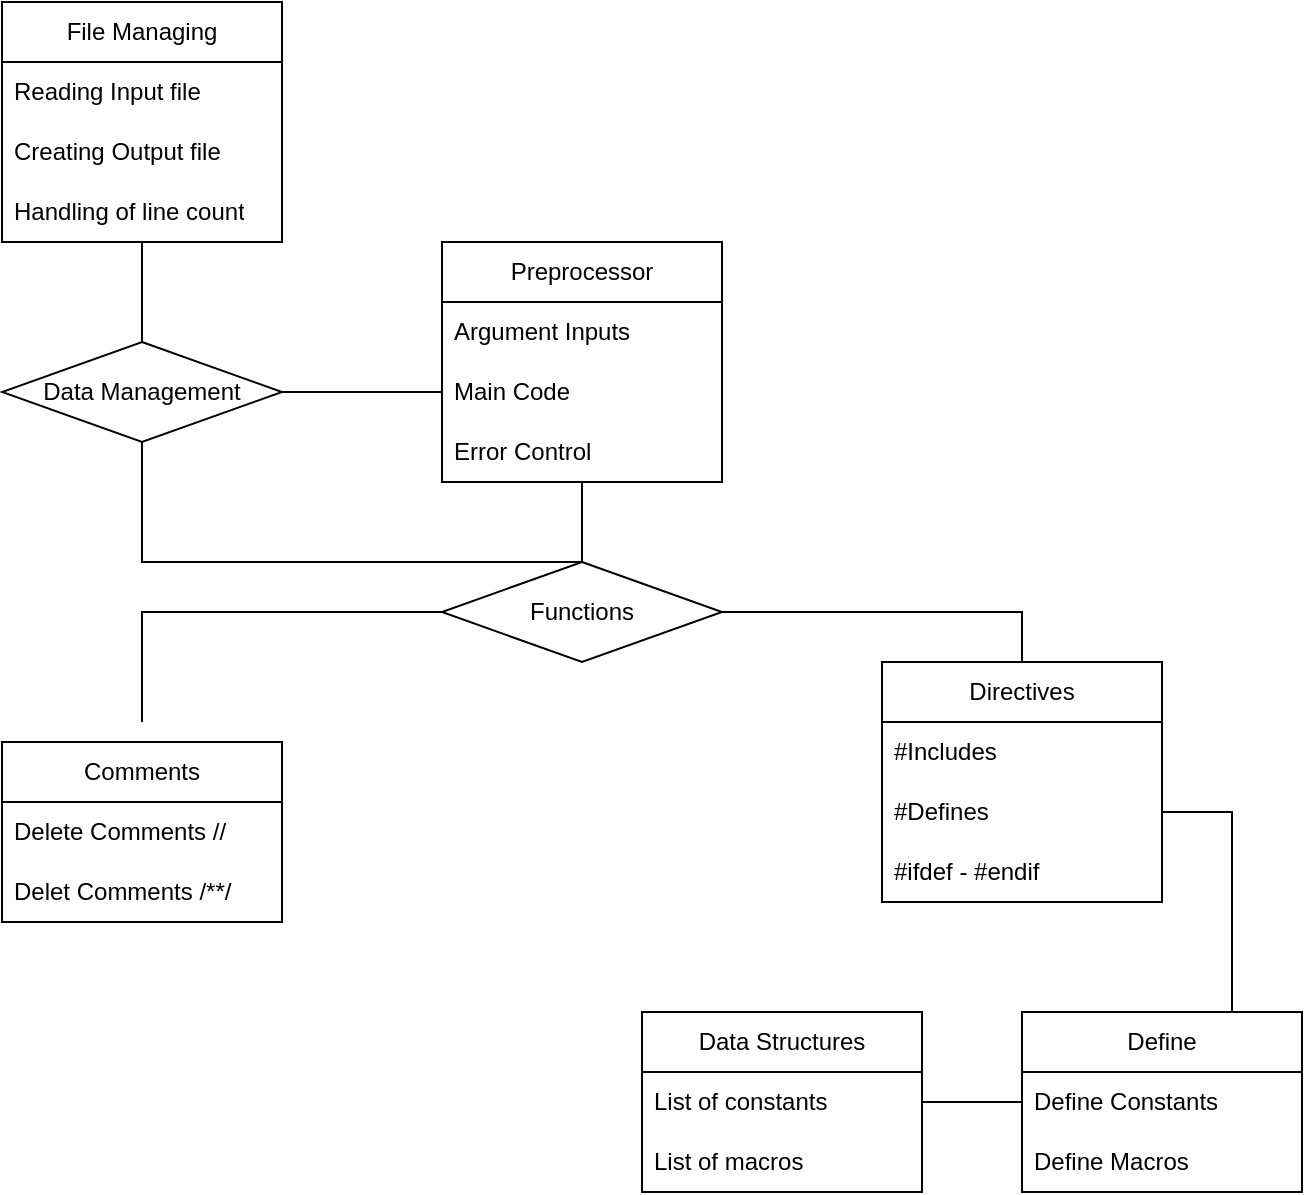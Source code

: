 <mxfile version="22.1.21" type="google" pages="2">
  <diagram name="Página-1" id="EF7ci88_uS3eJRBJmu37">
    <mxGraphModel grid="1" page="1" gridSize="10" guides="1" tooltips="1" connect="1" arrows="1" fold="1" pageScale="1" pageWidth="827" pageHeight="1169" math="0" shadow="0">
      <root>
        <mxCell id="0" />
        <mxCell id="1" parent="0" />
        <mxCell id="-0CoQpIQsaPNiQiykyYk-1" value="Preprocessor" style="swimlane;fontStyle=0;childLayout=stackLayout;horizontal=1;startSize=30;horizontalStack=0;resizeParent=1;resizeParentMax=0;resizeLast=0;collapsible=1;marginBottom=0;whiteSpace=wrap;html=1;" vertex="1" parent="1">
          <mxGeometry x="340" y="200" width="140" height="120" as="geometry" />
        </mxCell>
        <mxCell id="-0CoQpIQsaPNiQiykyYk-2" value="Argument Inputs" style="text;strokeColor=none;fillColor=none;align=left;verticalAlign=middle;spacingLeft=4;spacingRight=4;overflow=hidden;points=[[0,0.5],[1,0.5]];portConstraint=eastwest;rotatable=0;whiteSpace=wrap;html=1;" vertex="1" parent="-0CoQpIQsaPNiQiykyYk-1">
          <mxGeometry y="30" width="140" height="30" as="geometry" />
        </mxCell>
        <mxCell id="-0CoQpIQsaPNiQiykyYk-3" value="Main Code" style="text;strokeColor=none;fillColor=none;align=left;verticalAlign=middle;spacingLeft=4;spacingRight=4;overflow=hidden;points=[[0,0.5],[1,0.5]];portConstraint=eastwest;rotatable=0;whiteSpace=wrap;html=1;" vertex="1" parent="-0CoQpIQsaPNiQiykyYk-1">
          <mxGeometry y="60" width="140" height="30" as="geometry" />
        </mxCell>
        <mxCell id="-0CoQpIQsaPNiQiykyYk-4" value="Error Control" style="text;strokeColor=none;fillColor=none;align=left;verticalAlign=middle;spacingLeft=4;spacingRight=4;overflow=hidden;points=[[0,0.5],[1,0.5]];portConstraint=eastwest;rotatable=0;whiteSpace=wrap;html=1;" vertex="1" parent="-0CoQpIQsaPNiQiykyYk-1">
          <mxGeometry y="90" width="140" height="30" as="geometry" />
        </mxCell>
        <mxCell id="umTZUxEclimgX44DnaLx-1" value="Define" style="swimlane;fontStyle=0;childLayout=stackLayout;horizontal=1;startSize=30;horizontalStack=0;resizeParent=1;resizeParentMax=0;resizeLast=0;collapsible=1;marginBottom=0;whiteSpace=wrap;html=1;" vertex="1" parent="1">
          <mxGeometry x="630" y="585" width="140" height="90" as="geometry" />
        </mxCell>
        <mxCell id="umTZUxEclimgX44DnaLx-2" value="Define Constants&lt;span style=&quot;white-space: pre;&quot;&gt;&#x9;&lt;/span&gt;" style="text;strokeColor=none;fillColor=none;align=left;verticalAlign=middle;spacingLeft=4;spacingRight=4;overflow=hidden;points=[[0,0.5],[1,0.5]];portConstraint=eastwest;rotatable=0;whiteSpace=wrap;html=1;" vertex="1" parent="umTZUxEclimgX44DnaLx-1">
          <mxGeometry y="30" width="140" height="30" as="geometry" />
        </mxCell>
        <mxCell id="umTZUxEclimgX44DnaLx-3" value="Define Macros" style="text;strokeColor=none;fillColor=none;align=left;verticalAlign=middle;spacingLeft=4;spacingRight=4;overflow=hidden;points=[[0,0.5],[1,0.5]];portConstraint=eastwest;rotatable=0;whiteSpace=wrap;html=1;" vertex="1" parent="umTZUxEclimgX44DnaLx-1">
          <mxGeometry y="60" width="140" height="30" as="geometry" />
        </mxCell>
        <mxCell id="umTZUxEclimgX44DnaLx-5" value="Comments" style="swimlane;fontStyle=0;childLayout=stackLayout;horizontal=1;startSize=30;horizontalStack=0;resizeParent=1;resizeParentMax=0;resizeLast=0;collapsible=1;marginBottom=0;whiteSpace=wrap;html=1;" vertex="1" parent="1">
          <mxGeometry x="120" y="450" width="140" height="90" as="geometry" />
        </mxCell>
        <mxCell id="umTZUxEclimgX44DnaLx-6" value="Delete Comments //" style="text;strokeColor=none;fillColor=none;align=left;verticalAlign=middle;spacingLeft=4;spacingRight=4;overflow=hidden;points=[[0,0.5],[1,0.5]];portConstraint=eastwest;rotatable=0;whiteSpace=wrap;html=1;" vertex="1" parent="umTZUxEclimgX44DnaLx-5">
          <mxGeometry y="30" width="140" height="30" as="geometry" />
        </mxCell>
        <mxCell id="umTZUxEclimgX44DnaLx-7" value="Delet Comments /**/" style="text;strokeColor=none;fillColor=none;align=left;verticalAlign=middle;spacingLeft=4;spacingRight=4;overflow=hidden;points=[[0,0.5],[1,0.5]];portConstraint=eastwest;rotatable=0;whiteSpace=wrap;html=1;" vertex="1" parent="umTZUxEclimgX44DnaLx-5">
          <mxGeometry y="60" width="140" height="30" as="geometry" />
        </mxCell>
        <mxCell id="umTZUxEclimgX44DnaLx-9" value="File Managing" style="swimlane;fontStyle=0;childLayout=stackLayout;horizontal=1;startSize=30;horizontalStack=0;resizeParent=1;resizeParentMax=0;resizeLast=0;collapsible=1;marginBottom=0;whiteSpace=wrap;html=1;" vertex="1" parent="1">
          <mxGeometry x="120" y="80" width="140" height="120" as="geometry" />
        </mxCell>
        <mxCell id="umTZUxEclimgX44DnaLx-10" value="Reading Input file" style="text;strokeColor=none;fillColor=none;align=left;verticalAlign=middle;spacingLeft=4;spacingRight=4;overflow=hidden;points=[[0,0.5],[1,0.5]];portConstraint=eastwest;rotatable=0;whiteSpace=wrap;html=1;" vertex="1" parent="umTZUxEclimgX44DnaLx-9">
          <mxGeometry y="30" width="140" height="30" as="geometry" />
        </mxCell>
        <mxCell id="umTZUxEclimgX44DnaLx-11" value="Creating Output file" style="text;strokeColor=none;fillColor=none;align=left;verticalAlign=middle;spacingLeft=4;spacingRight=4;overflow=hidden;points=[[0,0.5],[1,0.5]];portConstraint=eastwest;rotatable=0;whiteSpace=wrap;html=1;" vertex="1" parent="umTZUxEclimgX44DnaLx-9">
          <mxGeometry y="60" width="140" height="30" as="geometry" />
        </mxCell>
        <mxCell id="UE5QepCjhBFB-uT50HbB-2" value="Handling of line count" style="text;strokeColor=none;fillColor=none;align=left;verticalAlign=middle;spacingLeft=4;spacingRight=4;overflow=hidden;points=[[0,0.5],[1,0.5]];portConstraint=eastwest;rotatable=0;whiteSpace=wrap;html=1;" vertex="1" parent="umTZUxEclimgX44DnaLx-9">
          <mxGeometry y="90" width="140" height="30" as="geometry" />
        </mxCell>
        <mxCell id="umTZUxEclimgX44DnaLx-13" value="Directives" style="swimlane;fontStyle=0;childLayout=stackLayout;horizontal=1;startSize=30;horizontalStack=0;resizeParent=1;resizeParentMax=0;resizeLast=0;collapsible=1;marginBottom=0;whiteSpace=wrap;html=1;" vertex="1" parent="1">
          <mxGeometry x="560" y="410" width="140" height="120" as="geometry" />
        </mxCell>
        <mxCell id="umTZUxEclimgX44DnaLx-14" value="#Includes" style="text;strokeColor=none;fillColor=none;align=left;verticalAlign=middle;spacingLeft=4;spacingRight=4;overflow=hidden;points=[[0,0.5],[1,0.5]];portConstraint=eastwest;rotatable=0;whiteSpace=wrap;html=1;" vertex="1" parent="umTZUxEclimgX44DnaLx-13">
          <mxGeometry y="30" width="140" height="30" as="geometry" />
        </mxCell>
        <mxCell id="umTZUxEclimgX44DnaLx-15" value="#Defines" style="text;strokeColor=none;fillColor=none;align=left;verticalAlign=middle;spacingLeft=4;spacingRight=4;overflow=hidden;points=[[0,0.5],[1,0.5]];portConstraint=eastwest;rotatable=0;whiteSpace=wrap;html=1;" vertex="1" parent="umTZUxEclimgX44DnaLx-13">
          <mxGeometry y="60" width="140" height="30" as="geometry" />
        </mxCell>
        <mxCell id="umTZUxEclimgX44DnaLx-16" value="#ifdef - #endif" style="text;strokeColor=none;fillColor=none;align=left;verticalAlign=middle;spacingLeft=4;spacingRight=4;overflow=hidden;points=[[0,0.5],[1,0.5]];portConstraint=eastwest;rotatable=0;whiteSpace=wrap;html=1;" vertex="1" parent="umTZUxEclimgX44DnaLx-13">
          <mxGeometry y="90" width="140" height="30" as="geometry" />
        </mxCell>
        <mxCell id="umTZUxEclimgX44DnaLx-17" value="Data Structures" style="swimlane;fontStyle=0;childLayout=stackLayout;horizontal=1;startSize=30;horizontalStack=0;resizeParent=1;resizeParentMax=0;resizeLast=0;collapsible=1;marginBottom=0;whiteSpace=wrap;html=1;" vertex="1" parent="1">
          <mxGeometry x="440" y="585" width="140" height="90" as="geometry" />
        </mxCell>
        <mxCell id="umTZUxEclimgX44DnaLx-18" value="List of constants" style="text;strokeColor=none;fillColor=none;align=left;verticalAlign=middle;spacingLeft=4;spacingRight=4;overflow=hidden;points=[[0,0.5],[1,0.5]];portConstraint=eastwest;rotatable=0;whiteSpace=wrap;html=1;" vertex="1" parent="umTZUxEclimgX44DnaLx-17">
          <mxGeometry y="30" width="140" height="30" as="geometry" />
        </mxCell>
        <mxCell id="umTZUxEclimgX44DnaLx-19" value="List of macros" style="text;strokeColor=none;fillColor=none;align=left;verticalAlign=middle;spacingLeft=4;spacingRight=4;overflow=hidden;points=[[0,0.5],[1,0.5]];portConstraint=eastwest;rotatable=0;whiteSpace=wrap;html=1;" vertex="1" parent="umTZUxEclimgX44DnaLx-17">
          <mxGeometry y="60" width="140" height="30" as="geometry" />
        </mxCell>
        <mxCell id="umTZUxEclimgX44DnaLx-21" value="" style="endArrow=none;html=1;rounded=0;exitX=1;exitY=0.5;exitDx=0;exitDy=0;entryX=0;entryY=0.5;entryDx=0;entryDy=0;" edge="1" parent="1" source="umTZUxEclimgX44DnaLx-18" target="umTZUxEclimgX44DnaLx-2">
          <mxGeometry width="50" height="50" relative="1" as="geometry">
            <mxPoint x="400" y="620" as="sourcePoint" />
            <mxPoint x="450" y="570" as="targetPoint" />
          </mxGeometry>
        </mxCell>
        <mxCell id="umTZUxEclimgX44DnaLx-22" value="" style="endArrow=none;html=1;rounded=0;exitX=1;exitY=0.5;exitDx=0;exitDy=0;entryX=0.75;entryY=0;entryDx=0;entryDy=0;" edge="1" parent="1" source="umTZUxEclimgX44DnaLx-15" target="umTZUxEclimgX44DnaLx-1">
          <mxGeometry width="50" height="50" relative="1" as="geometry">
            <mxPoint x="510" y="500" as="sourcePoint" />
            <mxPoint x="540" y="505" as="targetPoint" />
            <Array as="points">
              <mxPoint x="735" y="485" />
            </Array>
          </mxGeometry>
        </mxCell>
        <mxCell id="umTZUxEclimgX44DnaLx-23" value="Functions" style="rhombus;whiteSpace=wrap;html=1;" vertex="1" parent="1">
          <mxGeometry x="340" y="360" width="140" height="50" as="geometry" />
        </mxCell>
        <mxCell id="umTZUxEclimgX44DnaLx-24" value="" style="endArrow=none;html=1;rounded=0;exitX=0.5;exitY=0;exitDx=0;exitDy=0;entryX=1;entryY=0.5;entryDx=0;entryDy=0;" edge="1" parent="1" source="umTZUxEclimgX44DnaLx-13" target="umTZUxEclimgX44DnaLx-23">
          <mxGeometry width="50" height="50" relative="1" as="geometry">
            <mxPoint x="390" y="430" as="sourcePoint" />
            <mxPoint x="440" y="380" as="targetPoint" />
            <Array as="points">
              <mxPoint x="630" y="385" />
            </Array>
          </mxGeometry>
        </mxCell>
        <mxCell id="umTZUxEclimgX44DnaLx-26" style="edgeStyle=orthogonalEdgeStyle;rounded=0;orthogonalLoop=1;jettySize=auto;html=1;exitX=0.5;exitY=0;exitDx=0;exitDy=0;entryX=0.5;entryY=1;entryDx=0;entryDy=0;entryPerimeter=0;endArrow=none;endFill=0;" edge="1" parent="1" source="umTZUxEclimgX44DnaLx-23" target="-0CoQpIQsaPNiQiykyYk-4">
          <mxGeometry relative="1" as="geometry" />
        </mxCell>
        <mxCell id="umTZUxEclimgX44DnaLx-30" style="edgeStyle=orthogonalEdgeStyle;rounded=0;orthogonalLoop=1;jettySize=auto;html=1;exitX=0;exitY=0.5;exitDx=0;exitDy=0;endArrow=none;endFill=0;" edge="1" parent="1" source="umTZUxEclimgX44DnaLx-23">
          <mxGeometry relative="1" as="geometry">
            <Array as="points">
              <mxPoint x="190" y="385" />
            </Array>
            <mxPoint x="190" y="440" as="targetPoint" />
          </mxGeometry>
        </mxCell>
        <mxCell id="umTZUxEclimgX44DnaLx-32" style="edgeStyle=orthogonalEdgeStyle;rounded=0;orthogonalLoop=1;jettySize=auto;html=1;exitX=1;exitY=0.5;exitDx=0;exitDy=0;endArrow=none;endFill=0;" edge="1" parent="1" source="umTZUxEclimgX44DnaLx-28" target="-0CoQpIQsaPNiQiykyYk-3">
          <mxGeometry relative="1" as="geometry" />
        </mxCell>
        <mxCell id="umTZUxEclimgX44DnaLx-33" style="edgeStyle=orthogonalEdgeStyle;rounded=0;orthogonalLoop=1;jettySize=auto;html=1;exitX=0.5;exitY=0;exitDx=0;exitDy=0;entryX=0.5;entryY=1;entryDx=0;entryDy=0;endArrow=none;endFill=0;" edge="1" parent="1" source="umTZUxEclimgX44DnaLx-28" target="umTZUxEclimgX44DnaLx-9">
          <mxGeometry relative="1" as="geometry" />
        </mxCell>
        <mxCell id="UE5QepCjhBFB-uT50HbB-3" style="edgeStyle=orthogonalEdgeStyle;rounded=0;orthogonalLoop=1;jettySize=auto;html=1;entryX=0.5;entryY=0;entryDx=0;entryDy=0;endArrow=none;endFill=0;" edge="1" parent="1" source="umTZUxEclimgX44DnaLx-28" target="umTZUxEclimgX44DnaLx-23">
          <mxGeometry relative="1" as="geometry">
            <Array as="points">
              <mxPoint x="190" y="360" />
            </Array>
          </mxGeometry>
        </mxCell>
        <mxCell id="umTZUxEclimgX44DnaLx-28" value="Data Management" style="rhombus;whiteSpace=wrap;html=1;" vertex="1" parent="1">
          <mxGeometry x="120" y="250" width="140" height="50" as="geometry" />
        </mxCell>
      </root>
    </mxGraphModel>
  </diagram>
  <diagram id="-DOxfcggR5-jfjMfWHw3" name="Página-2">
    <mxGraphModel grid="1" page="1" gridSize="10" guides="1" tooltips="1" connect="1" arrows="1" fold="1" pageScale="1" pageWidth="827" pageHeight="1169" math="0" shadow="0">
      <root>
        <mxCell id="0" />
        <mxCell id="1" parent="0" />
        <mxCell id="QmqgT3tJMHxtwQXsF8cD-7" style="edgeStyle=orthogonalEdgeStyle;rounded=0;orthogonalLoop=1;jettySize=auto;html=1;exitX=0;exitY=0.5;exitDx=0;exitDy=0;entryX=0.5;entryY=0;entryDx=0;entryDy=0;" edge="1" parent="1" source="QmqgT3tJMHxtwQXsF8cD-1" target="QmqgT3tJMHxtwQXsF8cD-6">
          <mxGeometry relative="1" as="geometry">
            <Array as="points">
              <mxPoint x="300" y="170" />
              <mxPoint x="300" y="230" />
              <mxPoint x="220" y="230" />
            </Array>
          </mxGeometry>
        </mxCell>
        <mxCell id="QmqgT3tJMHxtwQXsF8cD-19" style="edgeStyle=orthogonalEdgeStyle;rounded=0;orthogonalLoop=1;jettySize=auto;html=1;exitX=1;exitY=0.5;exitDx=0;exitDy=0;entryX=0.5;entryY=0;entryDx=0;entryDy=0;" edge="1" parent="1" source="QmqgT3tJMHxtwQXsF8cD-1" target="QmqgT3tJMHxtwQXsF8cD-18">
          <mxGeometry relative="1" as="geometry">
            <Array as="points">
              <mxPoint x="560" y="170" />
              <mxPoint x="560" y="240" />
              <mxPoint x="710" y="240" />
            </Array>
          </mxGeometry>
        </mxCell>
        <mxCell id="QmqgT3tJMHxtwQXsF8cD-1" value="Main Code" style="rounded=0;whiteSpace=wrap;html=1;" vertex="1" parent="1">
          <mxGeometry x="360" y="140" width="120" height="60" as="geometry" />
        </mxCell>
        <mxCell id="QmqgT3tJMHxtwQXsF8cD-20" style="edgeStyle=orthogonalEdgeStyle;rounded=0;orthogonalLoop=1;jettySize=auto;html=1;exitX=0.5;exitY=1;exitDx=0;exitDy=0;entryX=0.5;entryY=0;entryDx=0;entryDy=0;" edge="1" parent="1" source="QmqgT3tJMHxtwQXsF8cD-3" target="QmqgT3tJMHxtwQXsF8cD-13">
          <mxGeometry relative="1" as="geometry" />
        </mxCell>
        <mxCell id="QmqgT3tJMHxtwQXsF8cD-21" style="edgeStyle=orthogonalEdgeStyle;rounded=0;orthogonalLoop=1;jettySize=auto;html=1;exitX=0.5;exitY=1;exitDx=0;exitDy=0;entryX=0.5;entryY=0;entryDx=0;entryDy=0;" edge="1" parent="1" source="QmqgT3tJMHxtwQXsF8cD-3" target="QmqgT3tJMHxtwQXsF8cD-14">
          <mxGeometry relative="1" as="geometry" />
        </mxCell>
        <mxCell id="QmqgT3tJMHxtwQXsF8cD-22" style="edgeStyle=orthogonalEdgeStyle;rounded=0;orthogonalLoop=1;jettySize=auto;html=1;exitX=0.5;exitY=1;exitDx=0;exitDy=0;entryX=0.5;entryY=0;entryDx=0;entryDy=0;" edge="1" parent="1" source="QmqgT3tJMHxtwQXsF8cD-3" target="QmqgT3tJMHxtwQXsF8cD-16">
          <mxGeometry relative="1" as="geometry" />
        </mxCell>
        <mxCell id="QmqgT3tJMHxtwQXsF8cD-23" style="edgeStyle=orthogonalEdgeStyle;rounded=0;orthogonalLoop=1;jettySize=auto;html=1;exitX=0.5;exitY=1;exitDx=0;exitDy=0;entryX=0.5;entryY=0;entryDx=0;entryDy=0;" edge="1" parent="1" source="QmqgT3tJMHxtwQXsF8cD-3" target="QmqgT3tJMHxtwQXsF8cD-17">
          <mxGeometry relative="1" as="geometry" />
        </mxCell>
        <mxCell id="QmqgT3tJMHxtwQXsF8cD-3" value="Argument Reading" style="rounded=0;whiteSpace=wrap;html=1;" vertex="1" parent="1">
          <mxGeometry x="280" y="340" width="120" height="60" as="geometry" />
        </mxCell>
        <mxCell id="QmqgT3tJMHxtwQXsF8cD-8" style="edgeStyle=orthogonalEdgeStyle;rounded=0;orthogonalLoop=1;jettySize=auto;html=1;exitX=0.5;exitY=1;exitDx=0;exitDy=0;entryX=0.5;entryY=0;entryDx=0;entryDy=0;" edge="1" parent="1" source="QmqgT3tJMHxtwQXsF8cD-6" target="QmqgT3tJMHxtwQXsF8cD-3">
          <mxGeometry relative="1" as="geometry" />
        </mxCell>
        <mxCell id="QmqgT3tJMHxtwQXsF8cD-6" value="Arguments" style="shape=rhombus;perimeter=rhombusPerimeter;whiteSpace=wrap;html=1;align=center;" vertex="1" parent="1">
          <mxGeometry x="175" y="250" width="90" height="50" as="geometry" />
        </mxCell>
        <mxCell id="QmqgT3tJMHxtwQXsF8cD-28" style="edgeStyle=orthogonalEdgeStyle;rounded=0;orthogonalLoop=1;jettySize=auto;html=1;exitX=0.5;exitY=1;exitDx=0;exitDy=0;entryX=0.5;entryY=0;entryDx=0;entryDy=0;" edge="1" parent="1" source="QmqgT3tJMHxtwQXsF8cD-13" target="QmqgT3tJMHxtwQXsF8cD-24">
          <mxGeometry relative="1" as="geometry" />
        </mxCell>
        <mxCell id="QmqgT3tJMHxtwQXsF8cD-13" value="-c" style="rounded=0;whiteSpace=wrap;html=1;" vertex="1" parent="1">
          <mxGeometry x="70" y="440" width="120" height="60" as="geometry" />
        </mxCell>
        <mxCell id="QmqgT3tJMHxtwQXsF8cD-64" style="edgeStyle=orthogonalEdgeStyle;rounded=0;orthogonalLoop=1;jettySize=auto;html=1;exitX=0.5;exitY=1;exitDx=0;exitDy=0;entryX=0.5;entryY=0;entryDx=0;entryDy=0;" edge="1" parent="1" source="QmqgT3tJMHxtwQXsF8cD-14" target="QmqgT3tJMHxtwQXsF8cD-33">
          <mxGeometry relative="1" as="geometry" />
        </mxCell>
        <mxCell id="QmqgT3tJMHxtwQXsF8cD-14" value="-d" style="rounded=0;whiteSpace=wrap;html=1;" vertex="1" parent="1">
          <mxGeometry x="210" y="440" width="120" height="60" as="geometry" />
        </mxCell>
        <mxCell id="QmqgT3tJMHxtwQXsF8cD-67" style="edgeStyle=orthogonalEdgeStyle;rounded=0;orthogonalLoop=1;jettySize=auto;html=1;exitX=0.5;exitY=1;exitDx=0;exitDy=0;entryX=0.5;entryY=0;entryDx=0;entryDy=0;curved=0;strokeColor=default;startArrow=none;startFill=0;jumpStyle=arc;" edge="1" parent="1" source="QmqgT3tJMHxtwQXsF8cD-16" target="QmqgT3tJMHxtwQXsF8cD-24">
          <mxGeometry relative="1" as="geometry">
            <Array as="points">
              <mxPoint x="414" y="560" />
              <mxPoint x="130" y="560" />
            </Array>
          </mxGeometry>
        </mxCell>
        <mxCell id="QmqgT3tJMHxtwQXsF8cD-68" style="edgeStyle=orthogonalEdgeStyle;rounded=0;orthogonalLoop=1;jettySize=auto;html=1;exitX=0.5;exitY=1;exitDx=0;exitDy=0;entryX=0.5;entryY=0;entryDx=0;entryDy=0;" edge="1" parent="1" source="QmqgT3tJMHxtwQXsF8cD-16" target="QmqgT3tJMHxtwQXsF8cD-33">
          <mxGeometry relative="1" as="geometry" />
        </mxCell>
        <mxCell id="QmqgT3tJMHxtwQXsF8cD-16" value="-all" style="rounded=0;whiteSpace=wrap;html=1;" vertex="1" parent="1">
          <mxGeometry x="354" y="440" width="120" height="60" as="geometry" />
        </mxCell>
        <mxCell id="QmqgT3tJMHxtwQXsF8cD-73" style="edgeStyle=orthogonalEdgeStyle;rounded=0;orthogonalLoop=1;jettySize=auto;html=1;exitX=0.5;exitY=1;exitDx=0;exitDy=0;entryX=0.5;entryY=0;entryDx=0;entryDy=0;" edge="1" parent="1" source="QmqgT3tJMHxtwQXsF8cD-17" target="QmqgT3tJMHxtwQXsF8cD-69">
          <mxGeometry relative="1" as="geometry" />
        </mxCell>
        <mxCell id="QmqgT3tJMHxtwQXsF8cD-17" value="-help" style="rounded=0;whiteSpace=wrap;html=1;" vertex="1" parent="1">
          <mxGeometry x="490" y="440" width="120" height="60" as="geometry" />
        </mxCell>
        <mxCell id="QmqgT3tJMHxtwQXsF8cD-75" style="edgeStyle=orthogonalEdgeStyle;rounded=0;orthogonalLoop=1;jettySize=auto;html=1;exitX=0.5;exitY=1;exitDx=0;exitDy=0;entryX=0.75;entryY=0;entryDx=0;entryDy=0;jumpStyle=arc;" edge="1" parent="1" source="QmqgT3tJMHxtwQXsF8cD-18" target="QmqgT3tJMHxtwQXsF8cD-33">
          <mxGeometry relative="1" as="geometry">
            <Array as="points">
              <mxPoint x="710" y="640" />
              <mxPoint x="370" y="640" />
            </Array>
          </mxGeometry>
        </mxCell>
        <mxCell id="QmqgT3tJMHxtwQXsF8cD-76" style="edgeStyle=orthogonalEdgeStyle;rounded=0;orthogonalLoop=1;jettySize=auto;html=1;exitX=0.5;exitY=1;exitDx=0;exitDy=0;entryX=0.75;entryY=0;entryDx=0;entryDy=0;jumpStyle=arc;" edge="1" parent="1" source="QmqgT3tJMHxtwQXsF8cD-18" target="QmqgT3tJMHxtwQXsF8cD-24">
          <mxGeometry relative="1" as="geometry" />
        </mxCell>
        <mxCell id="QmqgT3tJMHxtwQXsF8cD-18" value="File Loader" style="rounded=0;whiteSpace=wrap;html=1;" vertex="1" parent="1">
          <mxGeometry x="650" y="530" width="120" height="60" as="geometry" />
        </mxCell>
        <mxCell id="QmqgT3tJMHxtwQXsF8cD-24" value="Delete Comments F." style="swimlane;fontStyle=0;childLayout=stackLayout;horizontal=1;startSize=26;horizontalStack=0;resizeParent=1;resizeParentMax=0;resizeLast=0;collapsible=1;marginBottom=0;align=center;fontSize=14;" vertex="1" parent="1">
          <mxGeometry x="50" y="690" width="160" height="160" as="geometry" />
        </mxCell>
        <mxCell id="QmqgT3tJMHxtwQXsF8cD-25" value="Param: File pointer" style="text;strokeColor=none;fillColor=none;spacingLeft=4;spacingRight=4;overflow=hidden;rotatable=0;points=[[0,0.5],[1,0.5]];portConstraint=eastwest;fontSize=12;whiteSpace=wrap;html=1;" vertex="1" parent="QmqgT3tJMHxtwQXsF8cD-24">
          <mxGeometry y="26" width="160" height="30" as="geometry" />
        </mxCell>
        <mxCell id="QmqgT3tJMHxtwQXsF8cD-26" value="Main: deletes all coments from the text" style="text;strokeColor=none;fillColor=none;spacingLeft=4;spacingRight=4;overflow=hidden;rotatable=0;points=[[0,0.5],[1,0.5]];portConstraint=eastwest;fontSize=12;whiteSpace=wrap;html=1;" vertex="1" parent="QmqgT3tJMHxtwQXsF8cD-24">
          <mxGeometry y="56" width="160" height="44" as="geometry" />
        </mxCell>
        <mxCell id="QmqgT3tJMHxtwQXsF8cD-27" value="Output: 0 if no file was found, 1 if file was found and comments deleted" style="text;strokeColor=none;fillColor=none;spacingLeft=4;spacingRight=4;overflow=hidden;rotatable=0;points=[[0,0.5],[1,0.5]];portConstraint=eastwest;fontSize=12;whiteSpace=wrap;html=1;" vertex="1" parent="QmqgT3tJMHxtwQXsF8cD-24">
          <mxGeometry y="100" width="160" height="60" as="geometry" />
        </mxCell>
        <mxCell id="QmqgT3tJMHxtwQXsF8cD-33" value="Define Directives F." style="swimlane;fontStyle=0;childLayout=stackLayout;horizontal=1;startSize=26;horizontalStack=0;resizeParent=1;resizeParentMax=0;resizeLast=0;collapsible=1;marginBottom=0;align=center;fontSize=14;" vertex="1" parent="1">
          <mxGeometry x="250" y="680" width="160" height="170" as="geometry" />
        </mxCell>
        <mxCell id="QmqgT3tJMHxtwQXsF8cD-34" value="Param: File pointer" style="text;strokeColor=none;fillColor=none;spacingLeft=4;spacingRight=4;overflow=hidden;rotatable=0;points=[[0,0.5],[1,0.5]];portConstraint=eastwest;fontSize=12;whiteSpace=wrap;html=1;" vertex="1" parent="QmqgT3tJMHxtwQXsF8cD-33">
          <mxGeometry y="26" width="160" height="30" as="geometry" />
        </mxCell>
        <mxCell id="QmqgT3tJMHxtwQXsF8cD-35" value="Main: substitutes all defined directives by their functionality" style="text;strokeColor=none;fillColor=none;spacingLeft=4;spacingRight=4;overflow=hidden;rotatable=0;points=[[0,0.5],[1,0.5]];portConstraint=eastwest;fontSize=12;whiteSpace=wrap;html=1;" vertex="1" parent="QmqgT3tJMHxtwQXsF8cD-33">
          <mxGeometry y="56" width="160" height="54" as="geometry" />
        </mxCell>
        <mxCell id="QmqgT3tJMHxtwQXsF8cD-36" value="Output: 0 if no file was found, 1 if file was found and directives were defined" style="text;strokeColor=none;fillColor=none;spacingLeft=4;spacingRight=4;overflow=hidden;rotatable=0;points=[[0,0.5],[1,0.5]];portConstraint=eastwest;fontSize=12;whiteSpace=wrap;html=1;" vertex="1" parent="QmqgT3tJMHxtwQXsF8cD-33">
          <mxGeometry y="110" width="160" height="60" as="geometry" />
        </mxCell>
        <mxCell id="QmqgT3tJMHxtwQXsF8cD-69" value="Print User&#39;s Man. F." style="swimlane;fontStyle=0;childLayout=stackLayout;horizontal=1;startSize=26;horizontalStack=0;resizeParent=1;resizeParentMax=0;resizeLast=0;collapsible=1;marginBottom=0;align=center;fontSize=14;" vertex="1" parent="1">
          <mxGeometry x="440" y="705" width="160" height="130" as="geometry" />
        </mxCell>
        <mxCell id="QmqgT3tJMHxtwQXsF8cD-70" value="Param: void" style="text;strokeColor=none;fillColor=none;spacingLeft=4;spacingRight=4;overflow=hidden;rotatable=0;points=[[0,0.5],[1,0.5]];portConstraint=eastwest;fontSize=12;whiteSpace=wrap;html=1;" vertex="1" parent="QmqgT3tJMHxtwQXsF8cD-69">
          <mxGeometry y="26" width="160" height="30" as="geometry" />
        </mxCell>
        <mxCell id="QmqgT3tJMHxtwQXsF8cD-71" value="Main: Prints the user&#39;s manual by stdout" style="text;strokeColor=none;fillColor=none;spacingLeft=4;spacingRight=4;overflow=hidden;rotatable=0;points=[[0,0.5],[1,0.5]];portConstraint=eastwest;fontSize=12;whiteSpace=wrap;html=1;" vertex="1" parent="QmqgT3tJMHxtwQXsF8cD-69">
          <mxGeometry y="56" width="160" height="44" as="geometry" />
        </mxCell>
        <mxCell id="QmqgT3tJMHxtwQXsF8cD-72" value="Output: void" style="text;strokeColor=none;fillColor=none;spacingLeft=4;spacingRight=4;overflow=hidden;rotatable=0;points=[[0,0.5],[1,0.5]];portConstraint=eastwest;fontSize=12;whiteSpace=wrap;html=1;" vertex="1" parent="QmqgT3tJMHxtwQXsF8cD-69">
          <mxGeometry y="100" width="160" height="30" as="geometry" />
        </mxCell>
        <mxCell id="QmqgT3tJMHxtwQXsF8cD-90" style="edgeStyle=orthogonalEdgeStyle;rounded=0;orthogonalLoop=1;jettySize=auto;html=1;exitX=0.5;exitY=1;exitDx=0;exitDy=0;" edge="1" parent="1" source="QmqgT3tJMHxtwQXsF8cD-77">
          <mxGeometry relative="1" as="geometry">
            <mxPoint x="370" y="1040" as="targetPoint" />
          </mxGeometry>
        </mxCell>
        <mxCell id="QmqgT3tJMHxtwQXsF8cD-77" value="Define Constants" style="rounded=0;whiteSpace=wrap;html=1;" vertex="1" parent="1">
          <mxGeometry x="110" y="920" width="120" height="60" as="geometry" />
        </mxCell>
        <mxCell id="QmqgT3tJMHxtwQXsF8cD-89" style="edgeStyle=orthogonalEdgeStyle;rounded=0;orthogonalLoop=1;jettySize=auto;html=1;exitX=0.5;exitY=1;exitDx=0;exitDy=0;entryX=0.5;entryY=0;entryDx=0;entryDy=0;" edge="1" parent="1" source="QmqgT3tJMHxtwQXsF8cD-78" target="QmqgT3tJMHxtwQXsF8cD-86">
          <mxGeometry relative="1" as="geometry" />
        </mxCell>
        <mxCell id="QmqgT3tJMHxtwQXsF8cD-78" value="Define Macros" style="rounded=0;whiteSpace=wrap;html=1;" vertex="1" parent="1">
          <mxGeometry x="240" y="920" width="120" height="60" as="geometry" />
        </mxCell>
        <mxCell id="QmqgT3tJMHxtwQXsF8cD-87" style="edgeStyle=orthogonalEdgeStyle;rounded=0;orthogonalLoop=1;jettySize=auto;html=1;exitX=0.5;exitY=1;exitDx=0;exitDy=0;entryX=0.5;entryY=0;entryDx=0;entryDy=0;" edge="1" parent="1" source="QmqgT3tJMHxtwQXsF8cD-79" target="QmqgT3tJMHxtwQXsF8cD-86">
          <mxGeometry relative="1" as="geometry" />
        </mxCell>
        <mxCell id="QmqgT3tJMHxtwQXsF8cD-79" value="Include F." style="rounded=0;whiteSpace=wrap;html=1;" vertex="1" parent="1">
          <mxGeometry x="370" y="920" width="120" height="60" as="geometry" />
        </mxCell>
        <mxCell id="QmqgT3tJMHxtwQXsF8cD-88" style="edgeStyle=orthogonalEdgeStyle;rounded=0;orthogonalLoop=1;jettySize=auto;html=1;exitX=0.5;exitY=1;exitDx=0;exitDy=0;" edge="1" parent="1" source="QmqgT3tJMHxtwQXsF8cD-80">
          <mxGeometry relative="1" as="geometry">
            <mxPoint x="370" y="1040" as="targetPoint" />
          </mxGeometry>
        </mxCell>
        <mxCell id="QmqgT3tJMHxtwQXsF8cD-80" value="IfDef - endIf" style="rounded=0;whiteSpace=wrap;html=1;" vertex="1" parent="1">
          <mxGeometry x="500" y="920" width="120" height="60" as="geometry" />
        </mxCell>
        <mxCell id="QmqgT3tJMHxtwQXsF8cD-81" style="edgeStyle=orthogonalEdgeStyle;rounded=0;orthogonalLoop=1;jettySize=auto;html=1;exitX=0.5;exitY=1.017;exitDx=0;exitDy=0;entryX=0.5;entryY=0;entryDx=0;entryDy=0;exitPerimeter=0;" edge="1" parent="1" source="QmqgT3tJMHxtwQXsF8cD-36" target="QmqgT3tJMHxtwQXsF8cD-78">
          <mxGeometry relative="1" as="geometry" />
        </mxCell>
        <mxCell id="QmqgT3tJMHxtwQXsF8cD-83" style="edgeStyle=orthogonalEdgeStyle;rounded=0;orthogonalLoop=1;jettySize=auto;html=1;" edge="1" parent="1">
          <mxGeometry relative="1" as="geometry">
            <mxPoint x="330" y="862" as="sourcePoint" />
            <mxPoint x="169.5" y="920" as="targetPoint" />
          </mxGeometry>
        </mxCell>
        <mxCell id="QmqgT3tJMHxtwQXsF8cD-84" style="edgeStyle=orthogonalEdgeStyle;rounded=0;orthogonalLoop=1;jettySize=auto;html=1;" edge="1" parent="1">
          <mxGeometry relative="1" as="geometry">
            <mxPoint x="330" y="863" as="sourcePoint" />
            <mxPoint x="430" y="920" as="targetPoint" />
          </mxGeometry>
        </mxCell>
        <mxCell id="QmqgT3tJMHxtwQXsF8cD-85" style="edgeStyle=orthogonalEdgeStyle;rounded=0;orthogonalLoop=1;jettySize=auto;html=1;" edge="1" parent="1">
          <mxGeometry relative="1" as="geometry">
            <mxPoint x="430" y="864" as="sourcePoint" />
            <mxPoint x="560" y="920" as="targetPoint" />
          </mxGeometry>
        </mxCell>
        <mxCell id="QmqgT3tJMHxtwQXsF8cD-86" value="Edits the New FIle Preprocessed" style="rounded=0;whiteSpace=wrap;html=1;" vertex="1" parent="1">
          <mxGeometry x="310" y="1040" width="120" height="60" as="geometry" />
        </mxCell>
        <mxCell id="QmqgT3tJMHxtwQXsF8cD-91" style="edgeStyle=orthogonalEdgeStyle;rounded=0;orthogonalLoop=1;jettySize=auto;html=1;exitX=0.506;exitY=1.033;exitDx=0;exitDy=0;exitPerimeter=0;entryX=0;entryY=0.5;entryDx=0;entryDy=0;" edge="1" parent="1" source="QmqgT3tJMHxtwQXsF8cD-27" target="QmqgT3tJMHxtwQXsF8cD-86">
          <mxGeometry relative="1" as="geometry">
            <mxPoint x="180.5" y="900" as="sourcePoint" />
            <mxPoint x="20" y="958" as="targetPoint" />
            <Array as="points">
              <mxPoint x="131" y="900" />
              <mxPoint x="20" y="900" />
              <mxPoint x="20" y="1070" />
            </Array>
          </mxGeometry>
        </mxCell>
      </root>
    </mxGraphModel>
  </diagram>
</mxfile>

